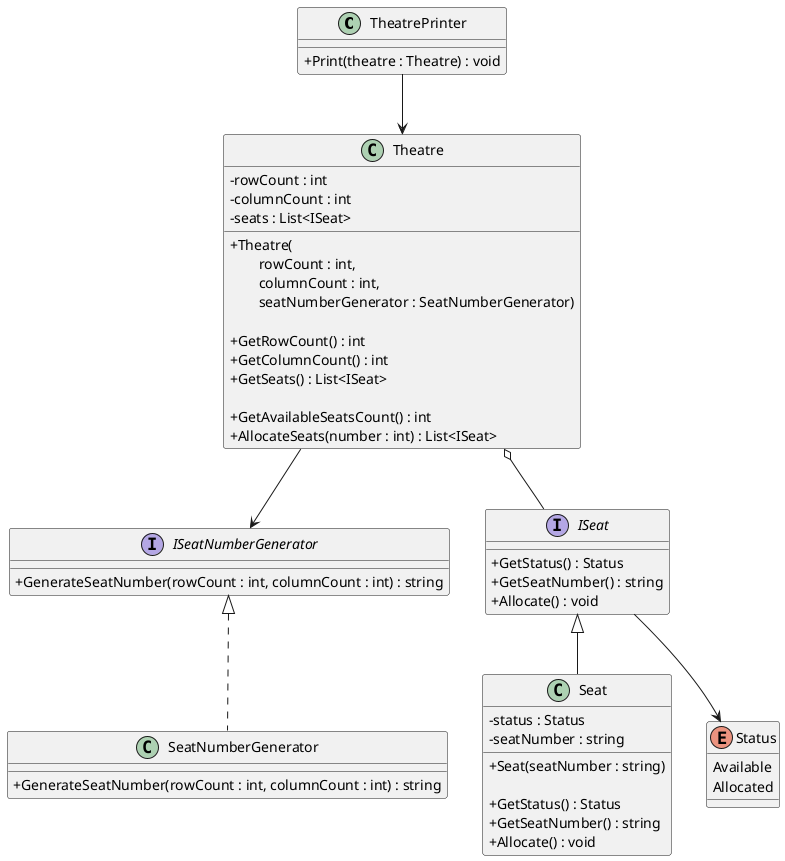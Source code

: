 @startuml "cinnamon cinemas"
skinparam ClassAttributeIconSize 0

class TheatrePrinter {
    + Print(theatre : Theatre) : void
}

interface ISeatNumberGenerator {
    + GenerateSeatNumber(rowCount : int, columnCount : int) : string
}

class SeatNumberGenerator {
    + GenerateSeatNumber(rowCount : int, columnCount : int) : string
}

class Theatre {
    - rowCount : int
    - columnCount : int
    - seats : List<ISeat>

    + Theatre(\n\
        rowCount : int, \n\
        columnCount : int, \n\
        seatNumberGenerator : SeatNumberGenerator)

    + GetRowCount() : int
    + GetColumnCount() : int
    + GetSeats() : List<ISeat>

    + GetAvailableSeatsCount() : int
    + AllocateSeats(number : int) : List<ISeat>
}

interface ISeat {
    + GetStatus() : Status
    + GetSeatNumber() : string
    + Allocate() : void
}

class Seat {
    - status : Status
    - seatNumber : string

    + Seat(seatNumber : string)

    + GetStatus() : Status
    + GetSeatNumber() : string
    + Allocate() : void
}

Enum Status {
    Available
    Allocated
}

TheatrePrinter --> Theatre
Theatre o-- ISeat
Theatre --> ISeatNumberGenerator

ISeatNumberGenerator <|.. SeatNumberGenerator

ISeat --> Status

ISeat <|-- Seat

@enduml
